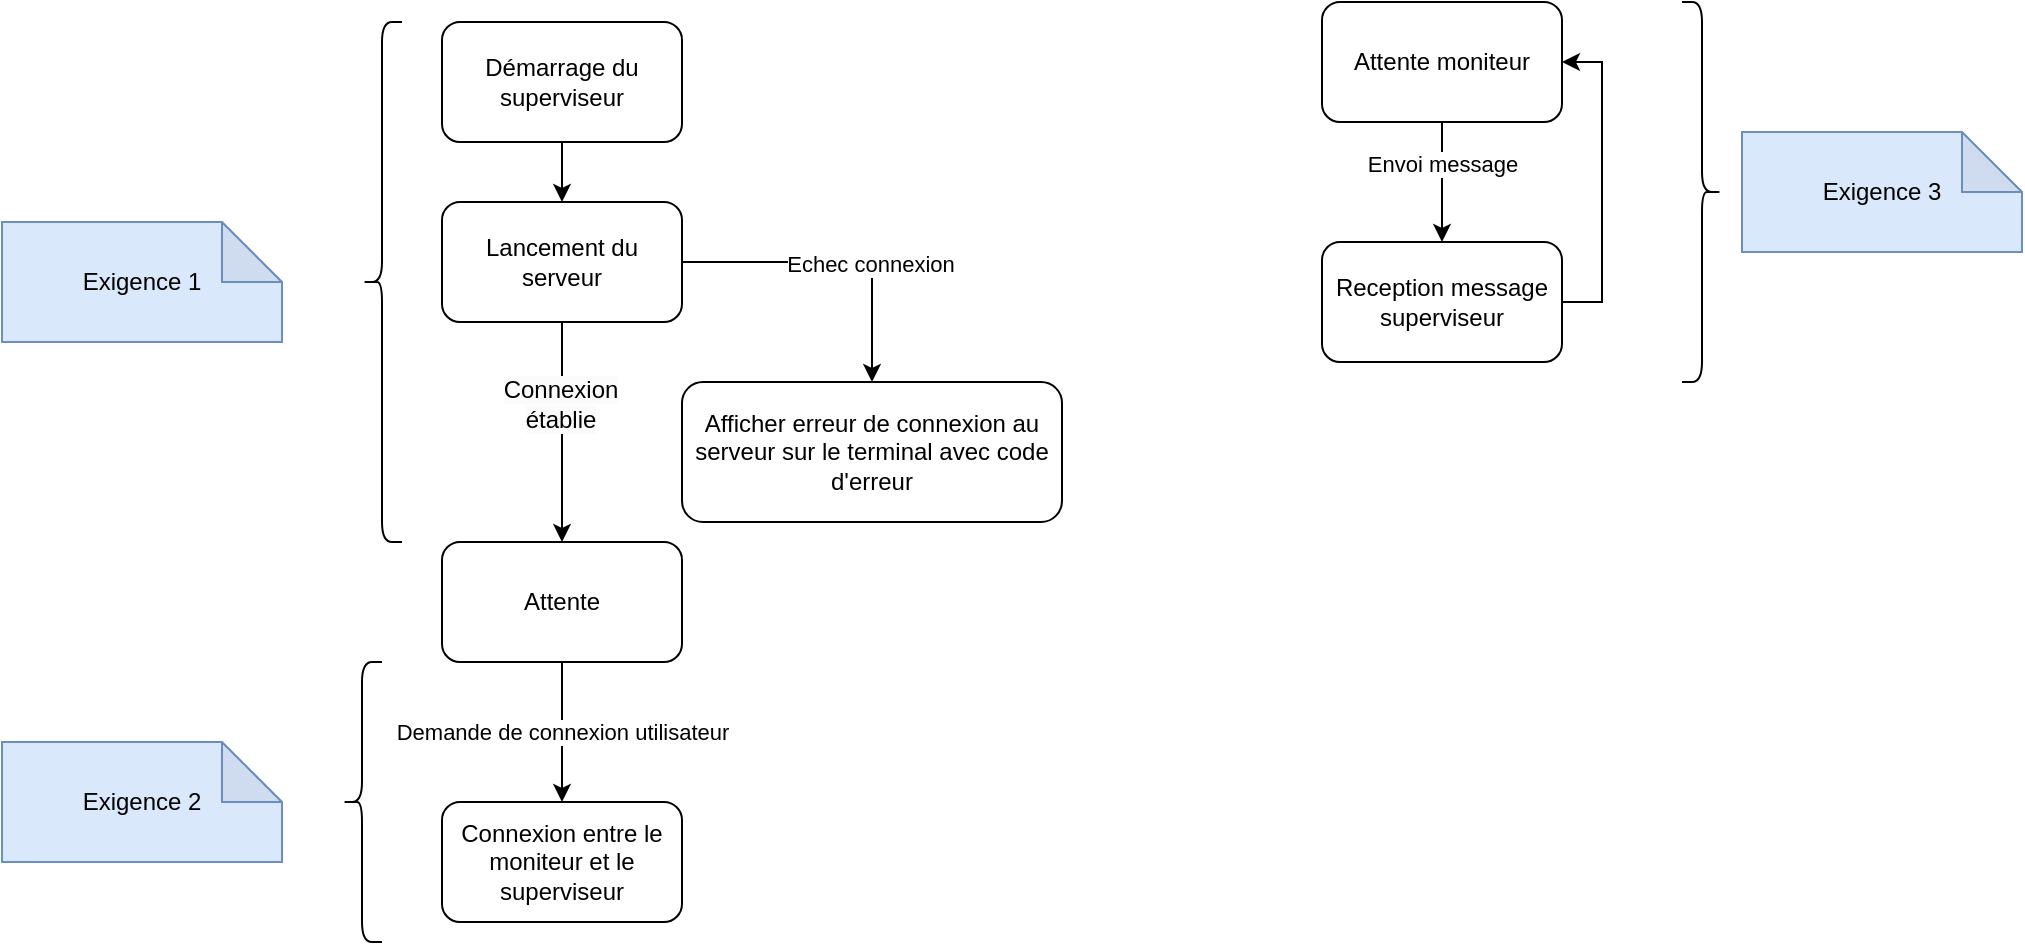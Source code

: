 <mxfile version="26.0.9">
  <diagram name="Page-1" id="fGGbwhBzL_kfSIRaYJxc">
    <mxGraphModel dx="1129" dy="739" grid="1" gridSize="10" guides="1" tooltips="1" connect="1" arrows="1" fold="1" page="1" pageScale="1" pageWidth="827" pageHeight="1169" math="0" shadow="0">
      <root>
        <mxCell id="0" />
        <mxCell id="1" parent="0" />
        <mxCell id="wAkNW_pQlh6KnyrArByj-4" style="edgeStyle=orthogonalEdgeStyle;rounded=0;orthogonalLoop=1;jettySize=auto;html=1;exitX=0.5;exitY=1;exitDx=0;exitDy=0;" edge="1" parent="1" source="wAkNW_pQlh6KnyrArByj-2" target="wAkNW_pQlh6KnyrArByj-3">
          <mxGeometry relative="1" as="geometry" />
        </mxCell>
        <mxCell id="wAkNW_pQlh6KnyrArByj-2" value="Démarrage du superviseur" style="rounded=1;whiteSpace=wrap;html=1;" vertex="1" parent="1">
          <mxGeometry x="330" y="180" width="120" height="60" as="geometry" />
        </mxCell>
        <mxCell id="wAkNW_pQlh6KnyrArByj-6" style="edgeStyle=orthogonalEdgeStyle;rounded=0;orthogonalLoop=1;jettySize=auto;html=1;exitX=1;exitY=0.5;exitDx=0;exitDy=0;entryX=0.5;entryY=0;entryDx=0;entryDy=0;" edge="1" parent="1" source="wAkNW_pQlh6KnyrArByj-3" target="wAkNW_pQlh6KnyrArByj-5">
          <mxGeometry relative="1" as="geometry" />
        </mxCell>
        <mxCell id="wAkNW_pQlh6KnyrArByj-7" value="Echec connexion" style="edgeLabel;html=1;align=center;verticalAlign=middle;resizable=0;points=[];" vertex="1" connectable="0" parent="wAkNW_pQlh6KnyrArByj-6">
          <mxGeometry x="0.233" y="-1" relative="1" as="geometry">
            <mxPoint as="offset" />
          </mxGeometry>
        </mxCell>
        <mxCell id="wAkNW_pQlh6KnyrArByj-9" style="edgeStyle=orthogonalEdgeStyle;rounded=0;orthogonalLoop=1;jettySize=auto;html=1;exitX=0.5;exitY=1;exitDx=0;exitDy=0;entryX=0.5;entryY=0;entryDx=0;entryDy=0;" edge="1" parent="1" source="wAkNW_pQlh6KnyrArByj-3" target="wAkNW_pQlh6KnyrArByj-8">
          <mxGeometry relative="1" as="geometry" />
        </mxCell>
        <mxCell id="wAkNW_pQlh6KnyrArByj-10" value="&lt;span style=&quot;font-size: 12px; text-wrap: wrap; background-color: rgb(251, 251, 251);&quot;&gt;Connexion établie&lt;/span&gt;" style="edgeLabel;html=1;align=center;verticalAlign=middle;resizable=0;points=[];" vertex="1" connectable="0" parent="wAkNW_pQlh6KnyrArByj-9">
          <mxGeometry x="-0.255" y="-1" relative="1" as="geometry">
            <mxPoint as="offset" />
          </mxGeometry>
        </mxCell>
        <mxCell id="wAkNW_pQlh6KnyrArByj-3" value="Lancement du serveur" style="rounded=1;whiteSpace=wrap;html=1;" vertex="1" parent="1">
          <mxGeometry x="330" y="270" width="120" height="60" as="geometry" />
        </mxCell>
        <mxCell id="wAkNW_pQlh6KnyrArByj-5" value="Afficher erreur de connexion au serveur sur le terminal avec code d&#39;erreur" style="rounded=1;whiteSpace=wrap;html=1;" vertex="1" parent="1">
          <mxGeometry x="450" y="360" width="190" height="70" as="geometry" />
        </mxCell>
        <mxCell id="wAkNW_pQlh6KnyrArByj-12" value="Demande de connexion utilisateur" style="edgeStyle=orthogonalEdgeStyle;rounded=0;orthogonalLoop=1;jettySize=auto;html=1;exitX=0.5;exitY=1;exitDx=0;exitDy=0;entryX=0.5;entryY=0;entryDx=0;entryDy=0;" edge="1" parent="1" source="wAkNW_pQlh6KnyrArByj-8" target="wAkNW_pQlh6KnyrArByj-11">
          <mxGeometry relative="1" as="geometry" />
        </mxCell>
        <mxCell id="wAkNW_pQlh6KnyrArByj-8" value="Attente" style="rounded=1;whiteSpace=wrap;html=1;" vertex="1" parent="1">
          <mxGeometry x="330" y="440" width="120" height="60" as="geometry" />
        </mxCell>
        <mxCell id="wAkNW_pQlh6KnyrArByj-11" value="Connexion entre le moniteur et le superviseur" style="rounded=1;whiteSpace=wrap;html=1;" vertex="1" parent="1">
          <mxGeometry x="330" y="570" width="120" height="60" as="geometry" />
        </mxCell>
        <mxCell id="wAkNW_pQlh6KnyrArByj-13" value="" style="shape=curlyBracket;whiteSpace=wrap;html=1;rounded=1;labelPosition=left;verticalLabelPosition=middle;align=right;verticalAlign=middle;" vertex="1" parent="1">
          <mxGeometry x="290" y="180" width="20" height="260" as="geometry" />
        </mxCell>
        <mxCell id="wAkNW_pQlh6KnyrArByj-14" value="Exigence 1" style="shape=note;whiteSpace=wrap;html=1;backgroundOutline=1;darkOpacity=0.05;fillColor=#dae8fc;strokeColor=#6c8ebf;" vertex="1" parent="1">
          <mxGeometry x="110" y="280" width="140" height="60" as="geometry" />
        </mxCell>
        <mxCell id="wAkNW_pQlh6KnyrArByj-15" value="" style="shape=curlyBracket;whiteSpace=wrap;html=1;rounded=1;labelPosition=left;verticalLabelPosition=middle;align=right;verticalAlign=middle;" vertex="1" parent="1">
          <mxGeometry x="280" y="500" width="20" height="140" as="geometry" />
        </mxCell>
        <mxCell id="wAkNW_pQlh6KnyrArByj-16" value="Exigence 2" style="shape=note;whiteSpace=wrap;html=1;backgroundOutline=1;darkOpacity=0.05;fillColor=#dae8fc;strokeColor=#6c8ebf;" vertex="1" parent="1">
          <mxGeometry x="110" y="540" width="140" height="60" as="geometry" />
        </mxCell>
        <mxCell id="wAkNW_pQlh6KnyrArByj-19" style="edgeStyle=orthogonalEdgeStyle;rounded=0;orthogonalLoop=1;jettySize=auto;html=1;exitX=0.5;exitY=1;exitDx=0;exitDy=0;entryX=0.5;entryY=0;entryDx=0;entryDy=0;" edge="1" parent="1" source="wAkNW_pQlh6KnyrArByj-17" target="wAkNW_pQlh6KnyrArByj-18">
          <mxGeometry relative="1" as="geometry" />
        </mxCell>
        <mxCell id="wAkNW_pQlh6KnyrArByj-20" value="Envoi message" style="edgeLabel;html=1;align=center;verticalAlign=middle;resizable=0;points=[];" vertex="1" connectable="0" parent="wAkNW_pQlh6KnyrArByj-19">
          <mxGeometry x="-0.32" relative="1" as="geometry">
            <mxPoint as="offset" />
          </mxGeometry>
        </mxCell>
        <mxCell id="wAkNW_pQlh6KnyrArByj-17" value="Attente moniteur" style="rounded=1;whiteSpace=wrap;html=1;" vertex="1" parent="1">
          <mxGeometry x="770" y="170" width="120" height="60" as="geometry" />
        </mxCell>
        <mxCell id="wAkNW_pQlh6KnyrArByj-21" style="edgeStyle=orthogonalEdgeStyle;rounded=0;orthogonalLoop=1;jettySize=auto;html=1;exitX=1;exitY=0.5;exitDx=0;exitDy=0;entryX=1;entryY=0.5;entryDx=0;entryDy=0;" edge="1" parent="1" source="wAkNW_pQlh6KnyrArByj-18" target="wAkNW_pQlh6KnyrArByj-17">
          <mxGeometry relative="1" as="geometry" />
        </mxCell>
        <mxCell id="wAkNW_pQlh6KnyrArByj-18" value="Reception message superviseur" style="rounded=1;whiteSpace=wrap;html=1;" vertex="1" parent="1">
          <mxGeometry x="770" y="290" width="120" height="60" as="geometry" />
        </mxCell>
        <mxCell id="wAkNW_pQlh6KnyrArByj-22" value="" style="shape=curlyBracket;whiteSpace=wrap;html=1;rounded=1;flipH=1;labelPosition=right;verticalLabelPosition=middle;align=left;verticalAlign=middle;" vertex="1" parent="1">
          <mxGeometry x="950" y="170" width="20" height="190" as="geometry" />
        </mxCell>
        <mxCell id="wAkNW_pQlh6KnyrArByj-23" value="Exigence 3" style="shape=note;whiteSpace=wrap;html=1;backgroundOutline=1;darkOpacity=0.05;fillColor=#dae8fc;strokeColor=#6c8ebf;" vertex="1" parent="1">
          <mxGeometry x="980" y="235" width="140" height="60" as="geometry" />
        </mxCell>
      </root>
    </mxGraphModel>
  </diagram>
</mxfile>
